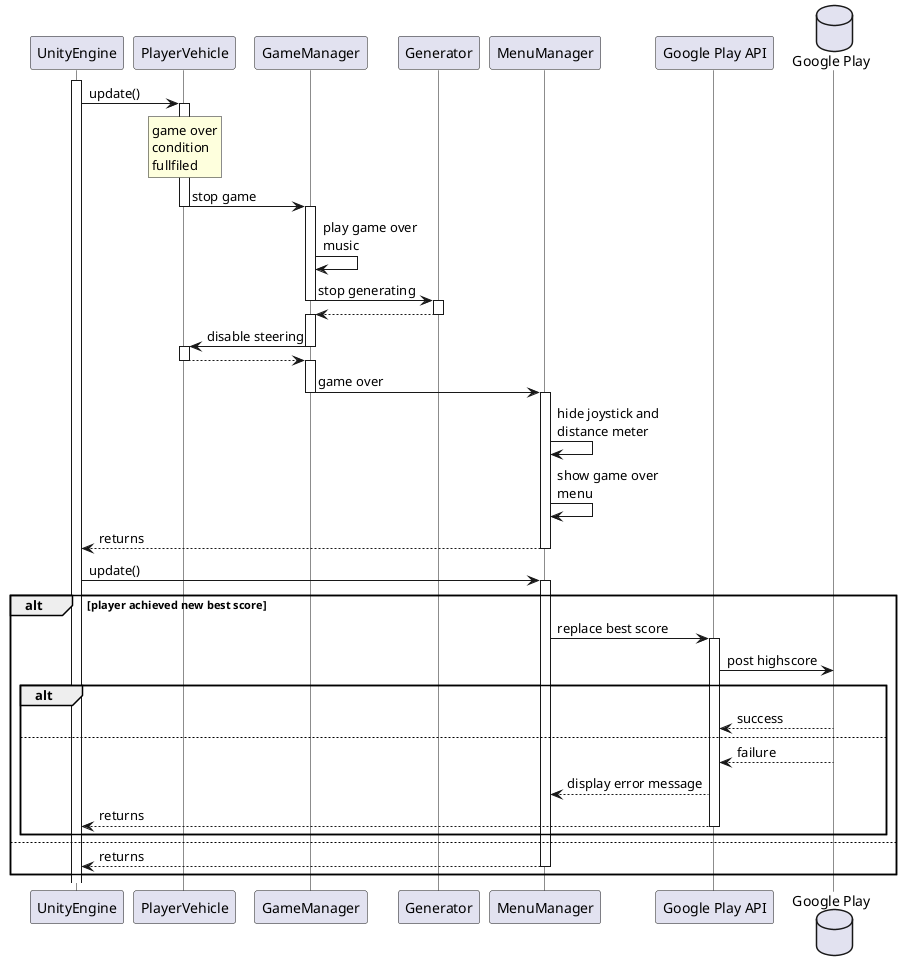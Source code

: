 @startuml
'https://plantuml.com/sequence-diagram

skinparam lifelineStrategy solid
participant UnityEngine
activate UnityEngine
UnityEngine -> PlayerVehicle ++: update()
rnote over PlayerVehicle: game over\ncondition\nfullfiled

PlayerVehicle -> GameManager --++: stop game

GameManager -> GameManager: play game over\nmusic
GameManager -> Generator--++: stop generating
GameManager <-- Generator--++:

GameManager -> PlayerVehicle--++: disable steering
GameManager <-- PlayerVehicle--++:

GameManager -> MenuManager --++: game over
MenuManager -> MenuManager : hide joystick and\ndistance meter
MenuManager -> MenuManager : show game over\nmenu
'GameManager <-- MenuManager --++:
'GameManager --> PlayerVehicle--++:
'PlayerVehicle --> UnityEngine--:
MenuManager --> UnityEngine--: returns
UnityEngine -> MenuManager ++: update()
'rnote over MenuManager: player achieved\nbest score
alt player achieved new best score
    MenuManager -> "Google Play API" ++: replace best score
    database "Google Play"
    "Google Play API" -> "Google Play": post highscore
    alt
        "Google Play API" <-- "Google Play": success
    else
        "Google Play API" <-- "Google Play" : failure
        "Google Play API" --> "MenuManager" : display error message
        "Google Play API" --> UnityEngine -- :returns
    end
else
    "MenuManager" --> UnityEngine --: returns
end



@enduml

